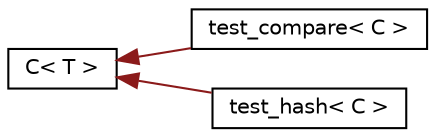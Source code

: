 digraph "Graphical Class Hierarchy"
{
  edge [fontname="Helvetica",fontsize="10",labelfontname="Helvetica",labelfontsize="10"];
  node [fontname="Helvetica",fontsize="10",shape=record];
  rankdir="LR";
  Node0 [label="C\< T \>",height=0.2,width=0.4,color="black", fillcolor="white", style="filled",URL="$struct_c.html"];
  Node0 -> Node1 [dir="back",color="firebrick4",fontsize="10",style="solid",fontname="Helvetica"];
  Node1 [label="test_compare\< C \>",height=0.2,width=0.4,color="black", fillcolor="white", style="filled",URL="$classtest__compare.html"];
  Node0 -> Node2 [dir="back",color="firebrick4",fontsize="10",style="solid",fontname="Helvetica"];
  Node2 [label="test_hash\< C \>",height=0.2,width=0.4,color="black", fillcolor="white", style="filled",URL="$classtest__hash.html"];
}
